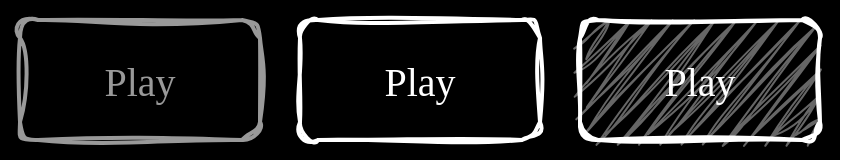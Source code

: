 <mxfile version="23.0.2" type="device">
  <diagram name="第 1 页" id="kOOA9jgab75V1JALNee0">
    <mxGraphModel dx="977" dy="671" grid="1" gridSize="10" guides="1" tooltips="1" connect="1" arrows="1" fold="1" page="1" pageScale="1" pageWidth="827" pageHeight="1169" math="0" shadow="0">
      <root>
        <mxCell id="0" />
        <mxCell id="1" parent="0" />
        <mxCell id="YVF71YPc0OK1A0w9XuhT-1" value="" style="rounded=0;whiteSpace=wrap;html=1;fillColor=#000000;strokeColor=none;" vertex="1" parent="1">
          <mxGeometry x="40" y="40" width="420" height="80" as="geometry" />
        </mxCell>
        <mxCell id="YVF71YPc0OK1A0w9XuhT-2" value="&lt;font style=&quot;font-size: 20px;&quot; face=&quot;Comic Sans MS&quot;&gt;Play&lt;/font&gt;" style="rounded=1;whiteSpace=wrap;html=1;sketch=1;curveFitting=1;jiggle=2;fillColor=none;strokeWidth=2;strokeColor=#999999;fontColor=#999999;" vertex="1" parent="1">
          <mxGeometry x="50" y="50" width="120" height="60" as="geometry" />
        </mxCell>
        <mxCell id="YVF71YPc0OK1A0w9XuhT-3" value="&lt;font style=&quot;font-size: 20px;&quot; face=&quot;Comic Sans MS&quot;&gt;Play&lt;/font&gt;" style="rounded=1;whiteSpace=wrap;html=1;sketch=1;curveFitting=1;jiggle=2;fillColor=none;strokeWidth=2;fontColor=#FFFFFF;strokeColor=#FFFFFF;" vertex="1" parent="1">
          <mxGeometry x="190" y="50" width="120" height="60" as="geometry" />
        </mxCell>
        <mxCell id="YVF71YPc0OK1A0w9XuhT-4" value="&lt;font face=&quot;Comic Sans MS&quot;&gt;&lt;span style=&quot;font-size: 20px;&quot;&gt;Play&lt;/span&gt;&lt;/font&gt;" style="rounded=1;whiteSpace=wrap;html=1;sketch=1;curveFitting=1;jiggle=2;fillColor=#666666;strokeWidth=2;fontColor=#FFFFFF;strokeColor=#FFFFFF;gradientColor=none;fillStyle=zigzag;" vertex="1" parent="1">
          <mxGeometry x="330" y="50" width="120" height="60" as="geometry" />
        </mxCell>
      </root>
    </mxGraphModel>
  </diagram>
</mxfile>
